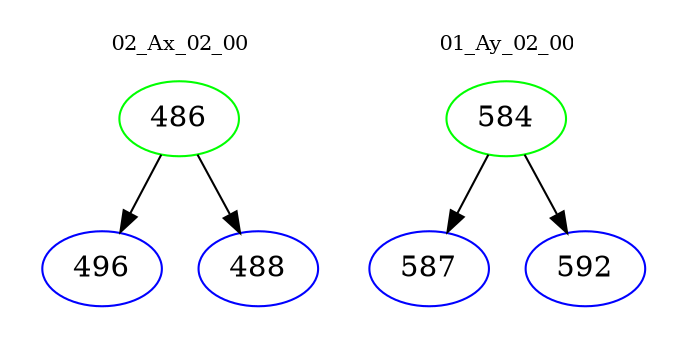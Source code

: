 digraph{
subgraph cluster_0 {
color = white
label = "02_Ax_02_00";
fontsize=10;
T0_486 [label="486", color="green"]
T0_486 -> T0_496 [color="black"]
T0_496 [label="496", color="blue"]
T0_486 -> T0_488 [color="black"]
T0_488 [label="488", color="blue"]
}
subgraph cluster_1 {
color = white
label = "01_Ay_02_00";
fontsize=10;
T1_584 [label="584", color="green"]
T1_584 -> T1_587 [color="black"]
T1_587 [label="587", color="blue"]
T1_584 -> T1_592 [color="black"]
T1_592 [label="592", color="blue"]
}
}
